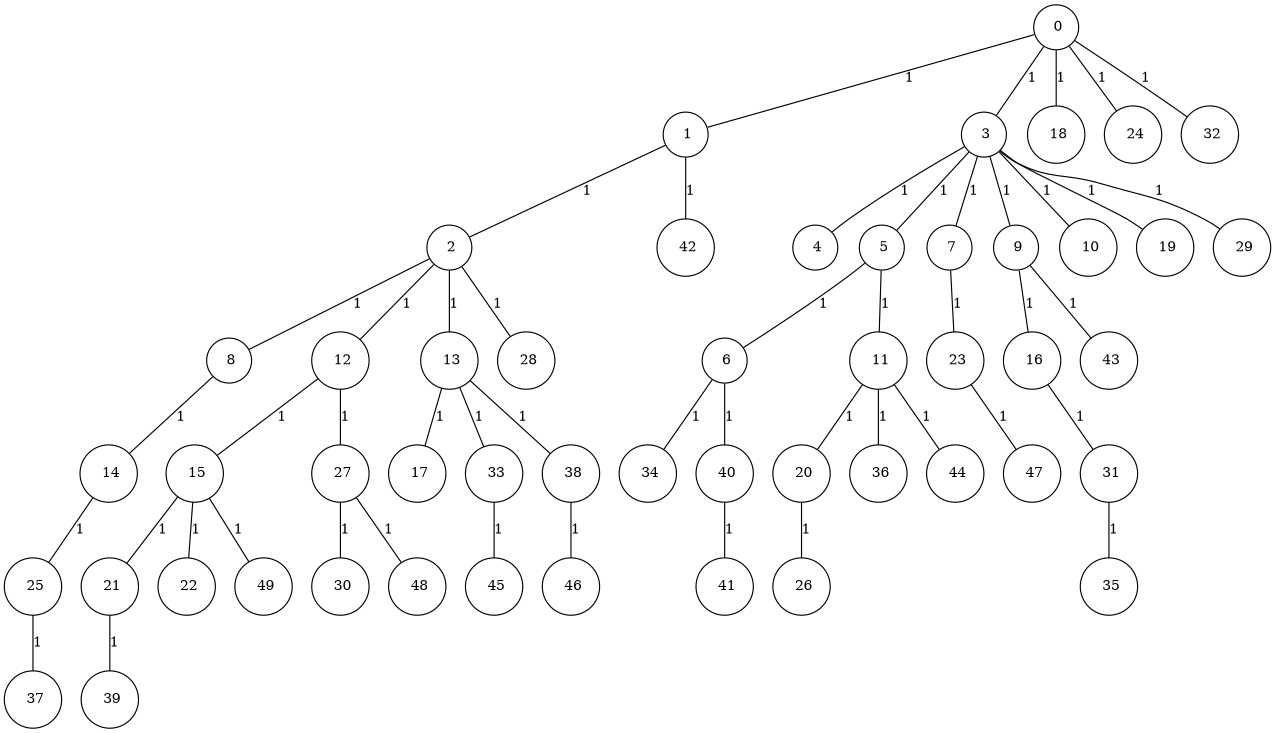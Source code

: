 graph G {
size="8.5,11;"
ratio = "expand;"
fixedsize="true;"
overlap="scale;"
node[shape=circle,width=.12,hight=.12,fontsize=12]
edge[fontsize=12]

0[label=" 0" color=black, pos="0.26417188,1.5381753!"];
1[label=" 1" color=black, pos="1.9315181,2.2057142!"];
2[label=" 2" color=black, pos="2.4009854,2.6799038!"];
3[label=" 3" color=black, pos="2.4433389,2.7031862!"];
4[label=" 4" color=black, pos="0.21452399,0.25811167!"];
5[label=" 5" color=black, pos="0.016177476,2.8524112!"];
6[label=" 6" color=black, pos="0.32147754,0.52683019!"];
7[label=" 7" color=black, pos="1.2502103,0.073235658!"];
8[label=" 8" color=black, pos="2.8898127,2.5310328!"];
9[label=" 9" color=black, pos="1.9589569,2.3439594!"];
10[label=" 10" color=black, pos="1.0439153,2.0050762!"];
11[label=" 11" color=black, pos="0.29288556,2.8201462!"];
12[label=" 12" color=black, pos="0.46747087,2.1909835!"];
13[label=" 13" color=black, pos="0.92338076,1.084411!"];
14[label=" 14" color=black, pos="0.71135487,0.092858401!"];
15[label=" 15" color=black, pos="1.8674691,2.4759474!"];
16[label=" 16" color=black, pos="0.77750499,1.5786126!"];
17[label=" 17" color=black, pos="2.7437271,0.09640412!"];
18[label=" 18" color=black, pos="0.94643522,2.2748965!"];
19[label=" 19" color=black, pos="0.80974277,2.7467303!"];
20[label=" 20" color=black, pos="1.1733006,1.760862!"];
21[label=" 21" color=black, pos="2.9811086,0.34153969!"];
22[label=" 22" color=black, pos="2.4565142,0.65402863!"];
23[label=" 23" color=black, pos="0.60049216,1.081265!"];
24[label=" 24" color=black, pos="0.1369561,2.114459!"];
25[label=" 25" color=black, pos="2.5824496,2.6683255!"];
26[label=" 26" color=black, pos="0.31234348,1.7682056!"];
27[label=" 27" color=black, pos="0.038264836,1.3992999!"];
28[label=" 28" color=black, pos="0.45264983,1.3082469!"];
29[label=" 29" color=black, pos="2.0054349,1.1262219!"];
30[label=" 30" color=black, pos="1.0841846,2.7859323!"];
31[label=" 31" color=black, pos="2.9102265,0.062673949!"];
32[label=" 32" color=black, pos="1.527075,1.9278658!"];
33[label=" 33" color=black, pos="0.38799613,0.63840943!"];
34[label=" 34" color=black, pos="2.5394134,0.82242586!"];
35[label=" 35" color=black, pos="2.921551,2.7892437!"];
36[label=" 36" color=black, pos="2.3818877,0.80795926!"];
37[label=" 37" color=black, pos="1.7472771,0.84927161!"];
38[label=" 38" color=black, pos="1.7144317,0.51613857!"];
39[label=" 39" color=black, pos="1.5024013,2.6718408!"];
40[label=" 40" color=black, pos="1.7559455,1.1390008!"];
41[label=" 41" color=black, pos="1.1958979,2.8442812!"];
42[label=" 42" color=black, pos="0.18402529,2.3129895!"];
43[label=" 43" color=black, pos="0.88843285,1.4797771!"];
44[label=" 44" color=black, pos="0.19972384,1.657643!"];
45[label=" 45" color=black, pos="1.2219175,0.77846273!"];
46[label=" 46" color=black, pos="1.1421186,1.5610074!"];
47[label=" 47" color=black, pos="0.87341382,1.6739961!"];
48[label=" 48" color=black, pos="0.83255466,0.77330095!"];
49[label=" 49" color=black, pos="2.5904071,1.7637638!"];
0--1[label="1"]
0--3[label="1"]
0--18[label="1"]
0--24[label="1"]
0--32[label="1"]
1--2[label="1"]
1--42[label="1"]
2--8[label="1"]
2--12[label="1"]
2--13[label="1"]
2--28[label="1"]
3--4[label="1"]
3--5[label="1"]
3--7[label="1"]
3--9[label="1"]
3--10[label="1"]
3--19[label="1"]
3--29[label="1"]
5--6[label="1"]
5--11[label="1"]
6--34[label="1"]
6--40[label="1"]
7--23[label="1"]
8--14[label="1"]
9--16[label="1"]
9--43[label="1"]
11--20[label="1"]
11--36[label="1"]
11--44[label="1"]
12--15[label="1"]
12--27[label="1"]
13--17[label="1"]
13--33[label="1"]
13--38[label="1"]
14--25[label="1"]
15--21[label="1"]
15--22[label="1"]
15--49[label="1"]
16--31[label="1"]
20--26[label="1"]
21--39[label="1"]
23--47[label="1"]
25--37[label="1"]
27--30[label="1"]
27--48[label="1"]
31--35[label="1"]
33--45[label="1"]
38--46[label="1"]
40--41[label="1"]

}
